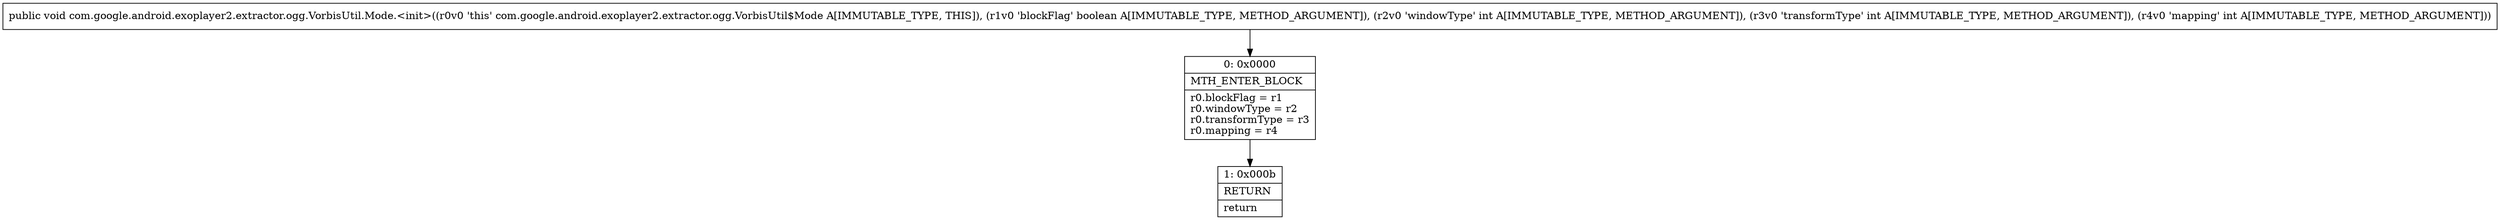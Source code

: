 digraph "CFG forcom.google.android.exoplayer2.extractor.ogg.VorbisUtil.Mode.\<init\>(ZIII)V" {
Node_0 [shape=record,label="{0\:\ 0x0000|MTH_ENTER_BLOCK\l|r0.blockFlag = r1\lr0.windowType = r2\lr0.transformType = r3\lr0.mapping = r4\l}"];
Node_1 [shape=record,label="{1\:\ 0x000b|RETURN\l|return\l}"];
MethodNode[shape=record,label="{public void com.google.android.exoplayer2.extractor.ogg.VorbisUtil.Mode.\<init\>((r0v0 'this' com.google.android.exoplayer2.extractor.ogg.VorbisUtil$Mode A[IMMUTABLE_TYPE, THIS]), (r1v0 'blockFlag' boolean A[IMMUTABLE_TYPE, METHOD_ARGUMENT]), (r2v0 'windowType' int A[IMMUTABLE_TYPE, METHOD_ARGUMENT]), (r3v0 'transformType' int A[IMMUTABLE_TYPE, METHOD_ARGUMENT]), (r4v0 'mapping' int A[IMMUTABLE_TYPE, METHOD_ARGUMENT])) }"];
MethodNode -> Node_0;
Node_0 -> Node_1;
}

